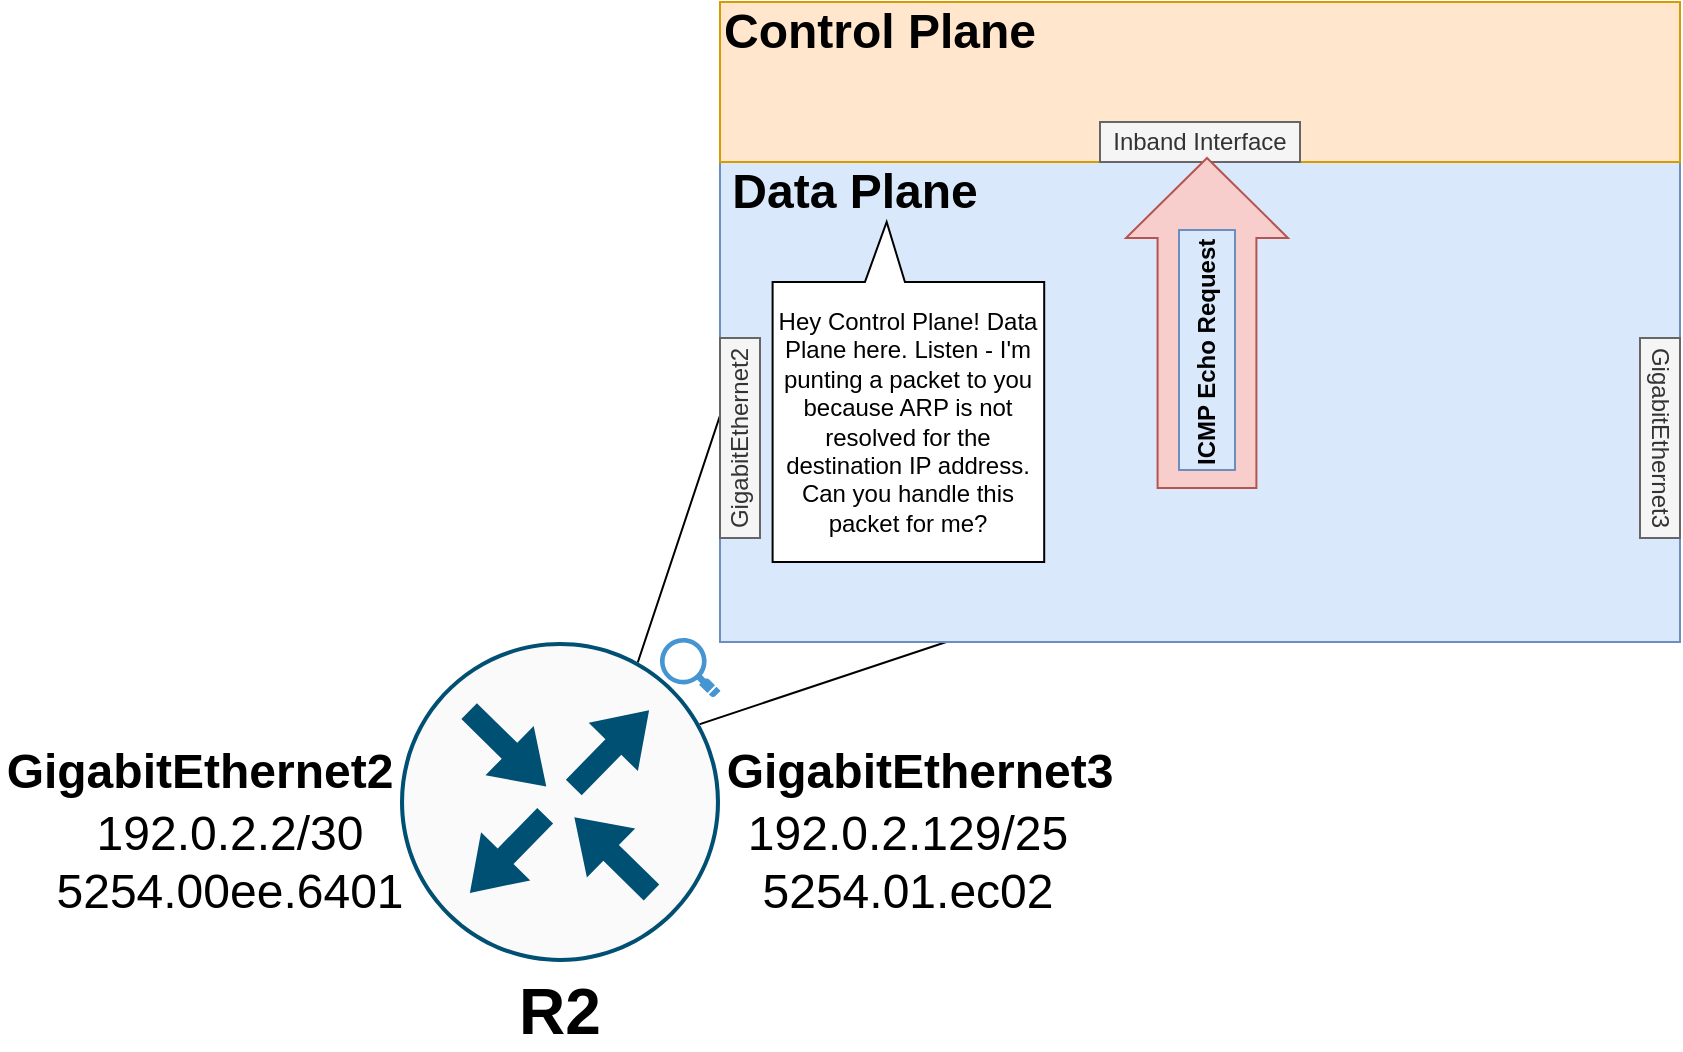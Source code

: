 <mxfile version="18.0.2" type="device"><diagram id="gkMwvEXVFvD15q9P0unt" name="Page-1"><mxGraphModel dx="1630" dy="2244" grid="1" gridSize="10" guides="1" tooltips="1" connect="1" arrows="1" fold="1" page="1" pageScale="1" pageWidth="850" pageHeight="1100" math="0" shadow="0"><root><mxCell id="0"/><mxCell id="1" parent="0"/><mxCell id="MoJfXVSKLvA6zEH9-j-g-2" value="" style="triangle;whiteSpace=wrap;html=1;rotation=-225;" parent="1" vertex="1"><mxGeometry x="160" y="200" width="160" height="160" as="geometry"/></mxCell><mxCell id="rUtFMbiMm77uvTc8waQB-4" value="&lt;font style=&quot;font-size: 32px&quot;&gt;&lt;b&gt;R2&lt;/b&gt;&lt;br&gt;&lt;/font&gt;" style="text;html=1;strokeColor=none;fillColor=none;align=center;verticalAlign=middle;whiteSpace=wrap;rounded=0;" parent="1" vertex="1"><mxGeometry x="120" y="450" width="80" height="30" as="geometry"/></mxCell><mxCell id="xENhbxOerLXffAawdGfM-7" value="&lt;font style=&quot;font-size: 24px&quot;&gt;GigabitEthernet2&lt;/font&gt;" style="text;html=1;strokeColor=none;fillColor=none;align=center;verticalAlign=middle;whiteSpace=wrap;rounded=0;fontSize=12;fontStyle=1" parent="1" vertex="1"><mxGeometry x="-120" y="335" width="200" height="20" as="geometry"/></mxCell><mxCell id="xENhbxOerLXffAawdGfM-9" value="&lt;font style=&quot;font-size: 24px&quot;&gt;192.0.2.2/30&lt;br&gt;5254.00ee.6401&lt;br&gt;&lt;/font&gt;" style="text;html=1;strokeColor=none;fillColor=none;align=center;verticalAlign=middle;whiteSpace=wrap;rounded=0;fontSize=12;" parent="1" vertex="1"><mxGeometry x="-90" y="360" width="170" height="60" as="geometry"/></mxCell><mxCell id="rUtFMbiMm77uvTc8waQB-1" value="" style="sketch=0;points=[[0.5,0,0],[1,0.5,0],[0.5,1,0],[0,0.5,0],[0.145,0.145,0],[0.856,0.145,0],[0.855,0.856,0],[0.145,0.855,0]];verticalLabelPosition=bottom;html=1;verticalAlign=top;aspect=fixed;align=center;pointerEvents=1;shape=mxgraph.cisco19.rect;prIcon=router;fillColor=#FAFAFA;strokeColor=#005073;" parent="1" vertex="1"><mxGeometry x="80" y="280" width="160" height="160" as="geometry"/></mxCell><mxCell id="MoJfXVSKLvA6zEH9-j-g-5" value="" style="shadow=0;dashed=0;html=1;strokeColor=none;fillColor=#4495D1;labelPosition=center;verticalLabelPosition=bottom;verticalAlign=top;align=center;outlineConnect=0;shape=mxgraph.veeam.magnifying_glass;pointerEvents=1;" parent="1" vertex="1"><mxGeometry x="210" y="278" width="30.2" height="29.76" as="geometry"/></mxCell><mxCell id="MoJfXVSKLvA6zEH9-j-g-6" value="" style="rounded=0;whiteSpace=wrap;html=1;fillColor=#dae8fc;strokeColor=#6c8ebf;" parent="1" vertex="1"><mxGeometry x="240" y="40" width="480" height="240" as="geometry"/></mxCell><mxCell id="MoJfXVSKLvA6zEH9-j-g-7" value="&lt;b&gt;&lt;font style=&quot;font-size: 24px;&quot;&gt;Data Plane&lt;/font&gt;&lt;/b&gt;" style="text;html=1;strokeColor=none;fillColor=none;align=center;verticalAlign=middle;whiteSpace=wrap;rounded=0;" parent="1" vertex="1"><mxGeometry x="240.2" y="40" width="135" height="30" as="geometry"/></mxCell><mxCell id="MoJfXVSKLvA6zEH9-j-g-9" value="GigabitEthernet2" style="text;html=1;strokeColor=#666666;fillColor=#f5f5f5;align=center;verticalAlign=middle;whiteSpace=wrap;rounded=0;fontSize=12;fontColor=#333333;rotation=-90;" parent="1" vertex="1"><mxGeometry x="200" y="168" width="100" height="20" as="geometry"/></mxCell><mxCell id="MoJfXVSKLvA6zEH9-j-g-12" value="GigabitEthernet3" style="text;html=1;strokeColor=#666666;fillColor=#f5f5f5;align=center;verticalAlign=middle;whiteSpace=wrap;rounded=0;fontSize=12;fontColor=#333333;rotation=90;" parent="1" vertex="1"><mxGeometry x="660" y="168" width="100" height="20" as="geometry"/></mxCell><mxCell id="lg1bF2bMBCInLzIEMenJ-1" value="&lt;font style=&quot;font-size: 24px&quot;&gt;GigabitEthernet3&lt;/font&gt;" style="text;html=1;strokeColor=none;fillColor=none;align=center;verticalAlign=middle;whiteSpace=wrap;rounded=0;fontSize=12;fontStyle=1" parent="1" vertex="1"><mxGeometry x="240.2" y="335" width="200" height="20" as="geometry"/></mxCell><mxCell id="lg1bF2bMBCInLzIEMenJ-2" value="&lt;font style=&quot;font-size: 24px&quot;&gt;192.0.2.129/25&lt;br&gt;5254.01.ec02&lt;br&gt;&lt;/font&gt;" style="text;html=1;strokeColor=none;fillColor=none;align=center;verticalAlign=middle;whiteSpace=wrap;rounded=0;fontSize=12;" parent="1" vertex="1"><mxGeometry x="249.2" y="360" width="170" height="60" as="geometry"/></mxCell><mxCell id="y73i1uDtCIl-mZOma8KQ-1" value="" style="rounded=0;whiteSpace=wrap;html=1;fillColor=#ffe6cc;strokeColor=#d79b00;" vertex="1" parent="1"><mxGeometry x="240" y="-40" width="480" height="80" as="geometry"/></mxCell><mxCell id="y73i1uDtCIl-mZOma8KQ-2" value="&lt;b&gt;&lt;font style=&quot;font-size: 24px;&quot;&gt;Control Plane&lt;/font&gt;&lt;/b&gt;" style="text;html=1;strokeColor=none;fillColor=none;align=center;verticalAlign=middle;whiteSpace=wrap;rounded=0;" vertex="1" parent="1"><mxGeometry x="240" y="-40" width="160" height="30" as="geometry"/></mxCell><mxCell id="y73i1uDtCIl-mZOma8KQ-3" value="" style="shape=image;verticalLabelPosition=bottom;labelBackgroundColor=default;verticalAlign=top;aspect=fixed;imageAspect=0;image=https://www.shareicon.net/data/2015/09/18/642495_foot_512x512.png;" vertex="1" parent="1"><mxGeometry x="410" y="188" width="102" height="102" as="geometry"/></mxCell><mxCell id="y73i1uDtCIl-mZOma8KQ-4" value="Inband Interface" style="text;html=1;strokeColor=#666666;fillColor=#f5f5f5;align=center;verticalAlign=middle;whiteSpace=wrap;rounded=0;fontSize=12;fontColor=#333333;rotation=0;" vertex="1" parent="1"><mxGeometry x="430" y="20" width="100" height="20" as="geometry"/></mxCell><mxCell id="Cx1l_bT8B-DmLu8TlAHO-4" value="" style="html=1;shadow=0;dashed=0;align=center;verticalAlign=middle;shape=mxgraph.arrows2.arrow;dy=0.39;dx=40;notch=0;fillColor=#f8cecc;strokeColor=#b85450;rotation=-90;" parent="1" vertex="1"><mxGeometry x="401" y="80" width="165" height="81" as="geometry"/></mxCell><mxCell id="Cx1l_bT8B-DmLu8TlAHO-1" value="&lt;b&gt;ICMP Echo Request&lt;/b&gt;" style="rounded=0;whiteSpace=wrap;html=1;align=left;fillColor=#dae8fc;strokeColor=#6c8ebf;rotation=-90;" parent="1" vertex="1"><mxGeometry x="423.5" y="120" width="120" height="28" as="geometry"/></mxCell><mxCell id="y73i1uDtCIl-mZOma8KQ-5" value="&lt;span style=&quot;&quot;&gt;Hey Control Plane! Data Plane here. Listen - I'm punting a packet to you because ARP is not resolved for the destination IP address. Can you handle this packet for me?&lt;/span&gt;" style="shape=callout;whiteSpace=wrap;html=1;perimeter=calloutPerimeter;flipV=1;position2=0.42;size=30;position=0.34;" vertex="1" parent="1"><mxGeometry x="266.3" y="70" width="135.8" height="170" as="geometry"/></mxCell></root></mxGraphModel></diagram></mxfile>